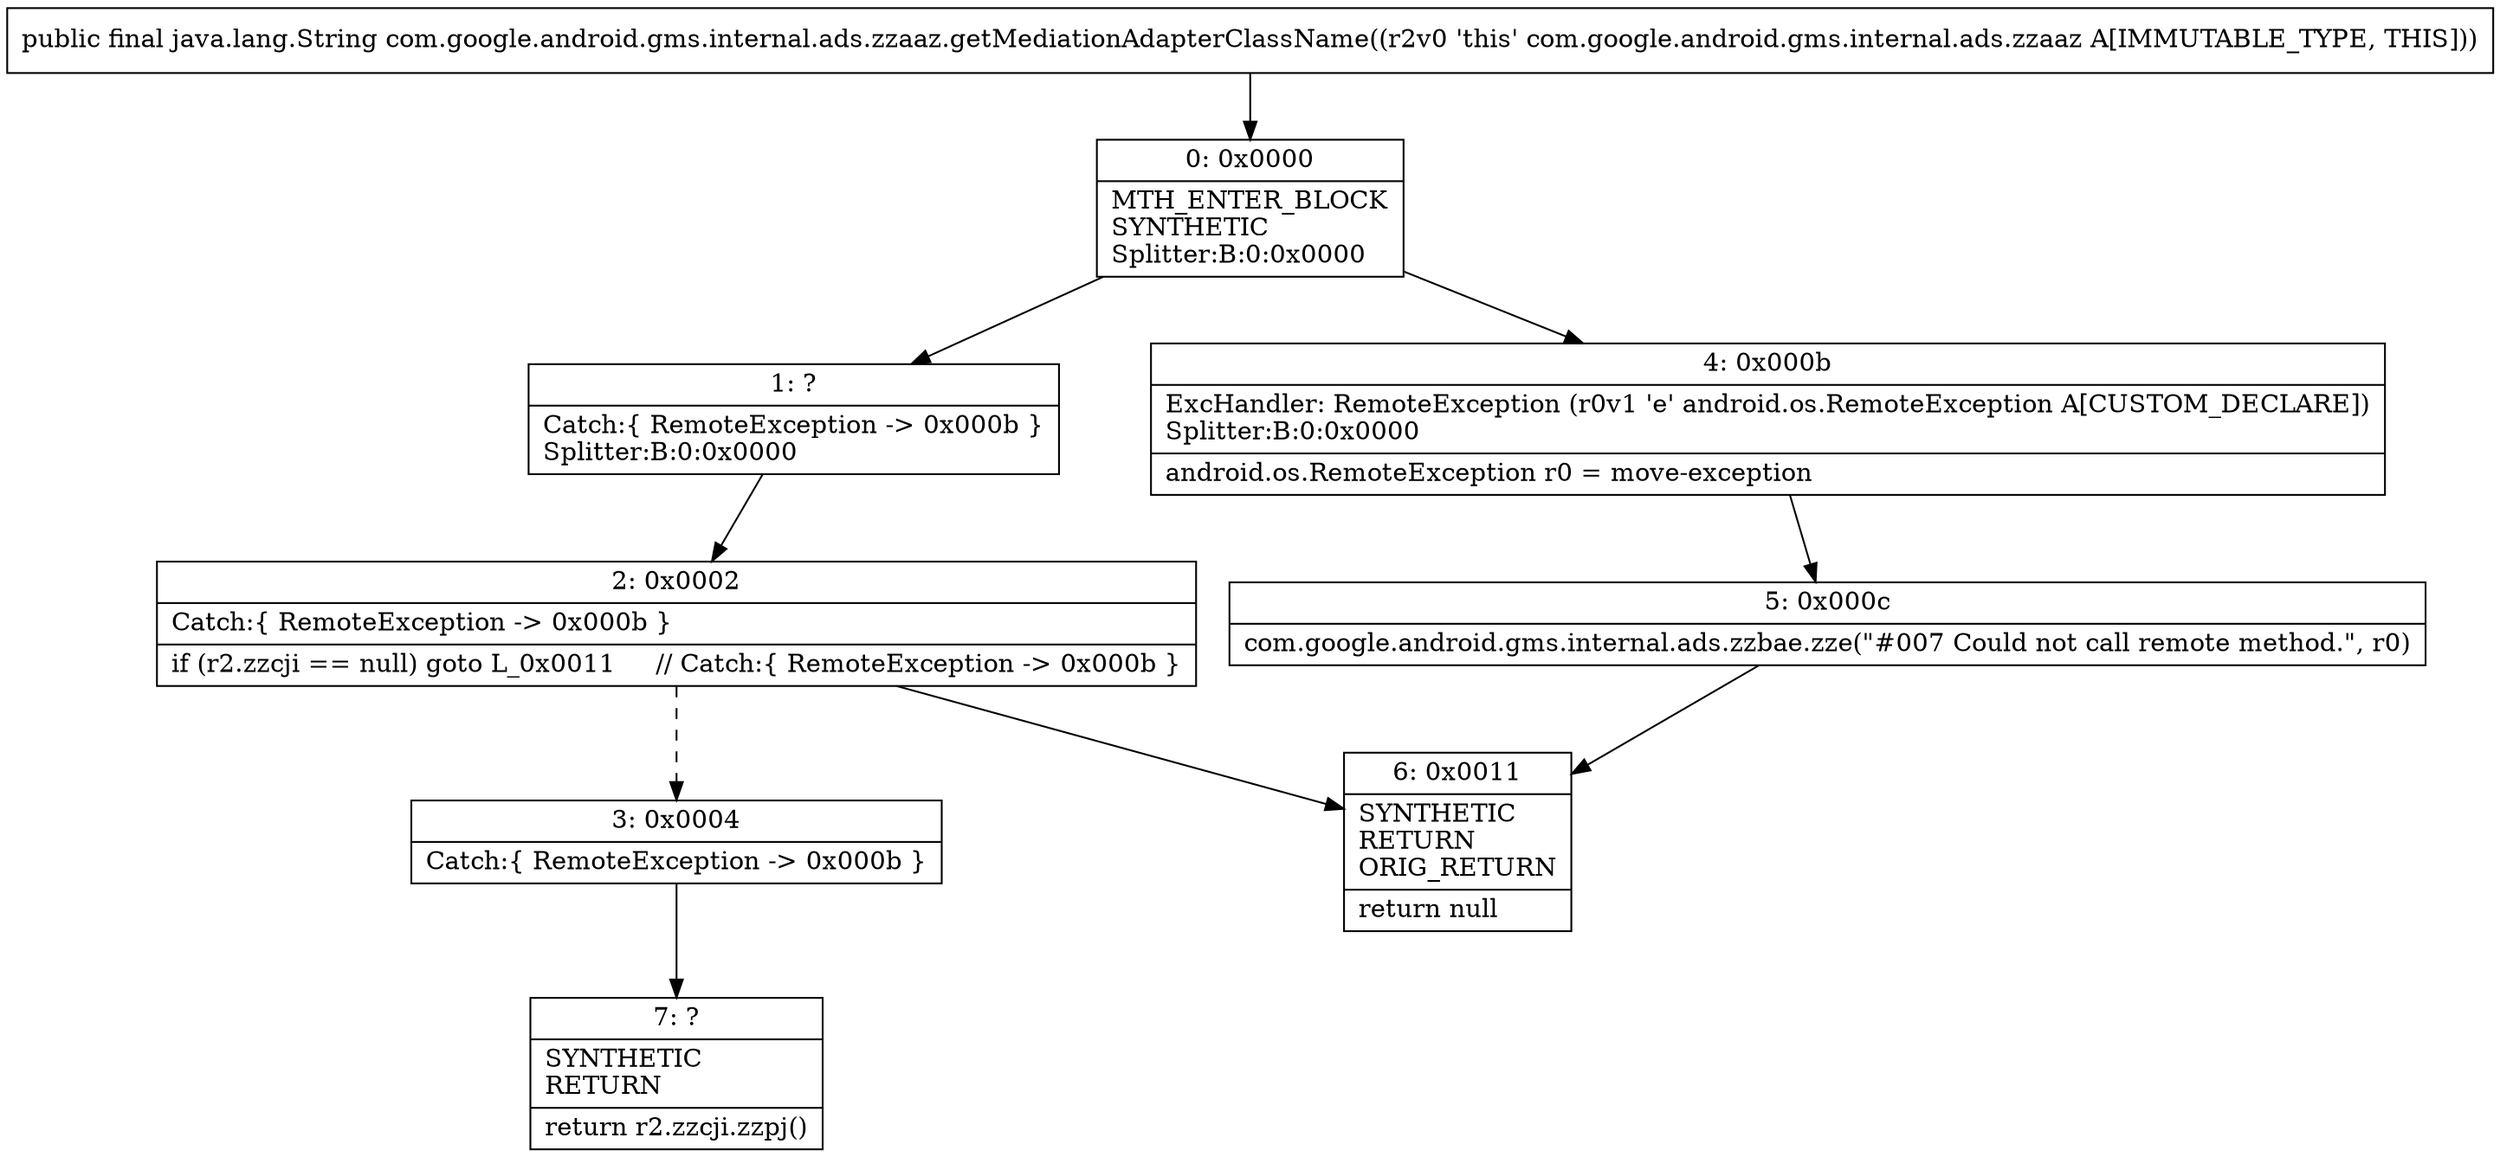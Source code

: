 digraph "CFG forcom.google.android.gms.internal.ads.zzaaz.getMediationAdapterClassName()Ljava\/lang\/String;" {
Node_0 [shape=record,label="{0\:\ 0x0000|MTH_ENTER_BLOCK\lSYNTHETIC\lSplitter:B:0:0x0000\l}"];
Node_1 [shape=record,label="{1\:\ ?|Catch:\{ RemoteException \-\> 0x000b \}\lSplitter:B:0:0x0000\l}"];
Node_2 [shape=record,label="{2\:\ 0x0002|Catch:\{ RemoteException \-\> 0x000b \}\l|if (r2.zzcji == null) goto L_0x0011     \/\/ Catch:\{ RemoteException \-\> 0x000b \}\l}"];
Node_3 [shape=record,label="{3\:\ 0x0004|Catch:\{ RemoteException \-\> 0x000b \}\l}"];
Node_4 [shape=record,label="{4\:\ 0x000b|ExcHandler: RemoteException (r0v1 'e' android.os.RemoteException A[CUSTOM_DECLARE])\lSplitter:B:0:0x0000\l|android.os.RemoteException r0 = move\-exception\l}"];
Node_5 [shape=record,label="{5\:\ 0x000c|com.google.android.gms.internal.ads.zzbae.zze(\"#007 Could not call remote method.\", r0)\l}"];
Node_6 [shape=record,label="{6\:\ 0x0011|SYNTHETIC\lRETURN\lORIG_RETURN\l|return null\l}"];
Node_7 [shape=record,label="{7\:\ ?|SYNTHETIC\lRETURN\l|return r2.zzcji.zzpj()\l}"];
MethodNode[shape=record,label="{public final java.lang.String com.google.android.gms.internal.ads.zzaaz.getMediationAdapterClassName((r2v0 'this' com.google.android.gms.internal.ads.zzaaz A[IMMUTABLE_TYPE, THIS])) }"];
MethodNode -> Node_0;
Node_0 -> Node_1;
Node_0 -> Node_4;
Node_1 -> Node_2;
Node_2 -> Node_3[style=dashed];
Node_2 -> Node_6;
Node_3 -> Node_7;
Node_4 -> Node_5;
Node_5 -> Node_6;
}

